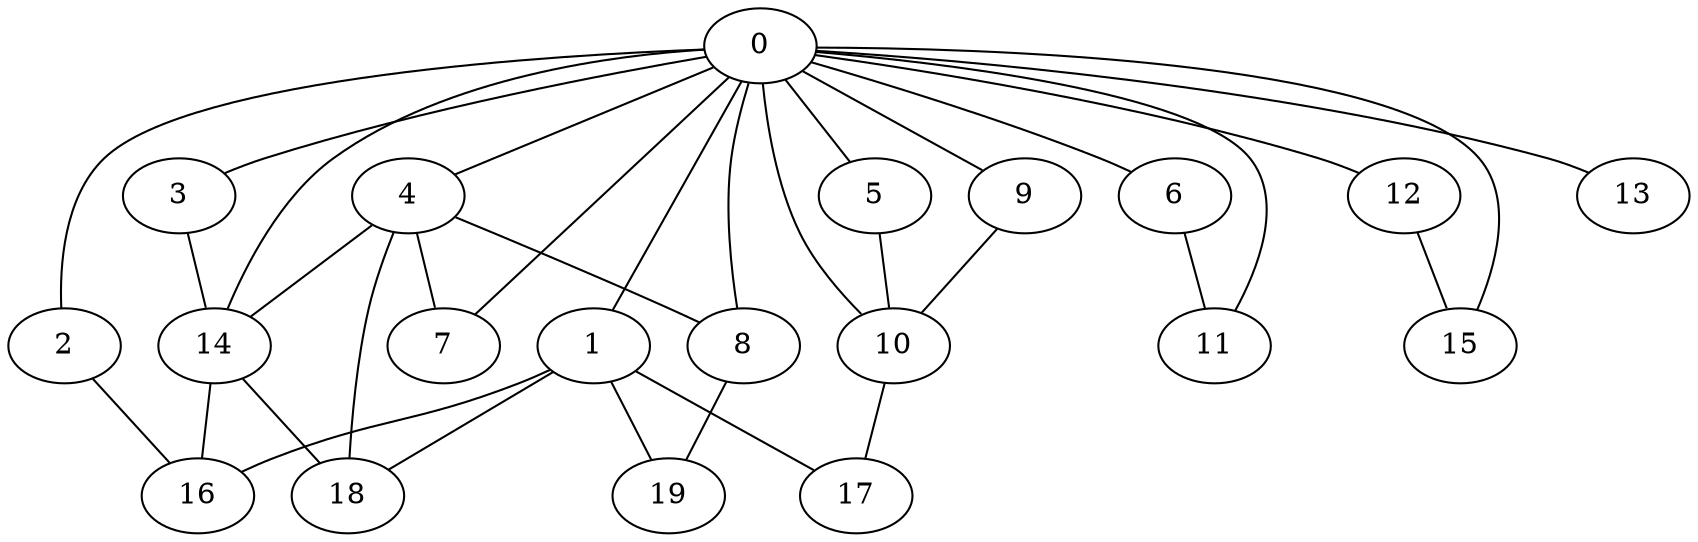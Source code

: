 graph graphname {0--1
0--2
0--3
0--4
0--5
0--6
0--7
0--8
0--9
0--10
0--11
0--12
0--13
0--14
0--15
1--16
1--17
1--18
1--19
2--16
3--14
4--7
4--8
4--14
4--18
5--10
6--11
8--19
9--10
10--17
12--15
14--16
14--18
}